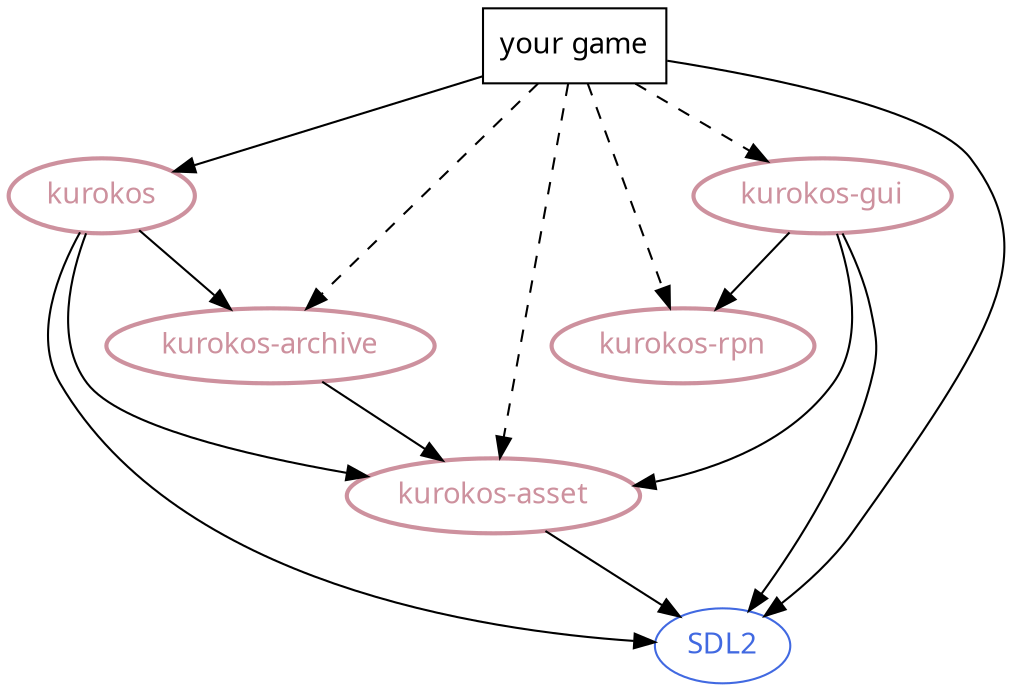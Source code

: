digraph {
  node [
    fontname = "Ubuntu",
  ]

  kurokos       [style = bold, color = pink3, fontcolor = pink3]
  "kurokos-gui" [style = bold, color = pink3, fontcolor = pink3]
  "kurokos-rpn" [style = bold, color = pink3, fontcolor = pink3]
  "kurokos-asset" [style = bold, color = pink3, fontcolor = pink3]
  "kurokos-archive" [style = bold, color = pink3, fontcolor = pink3]
  "your game"   [shape = box, color = black]
  SDL2          [color = royalblue, fontcolor = royalblue]

  "your game" -> kurokos
  "your game" -> "kurokos-gui" [style = dashed]
  "your game" -> "kurokos-rpn" [style = dashed]
  "your game" -> "kurokos-asset" [style = dashed]
  "your game" -> "kurokos-archive" [style = dashed]
  "your game" -> SDL2

  kurokos -> SDL2
  kurokos -> "kurokos-asset"
  kurokos -> "kurokos-archive"
  "kurokos-asset" -> SDL2
  "kurokos-archive" -> "kurokos-asset"
  "kurokos-gui" -> "kurokos-rpn"
  "kurokos-gui" -> "kurokos-asset"
  "kurokos-gui" -> SDL2
}
